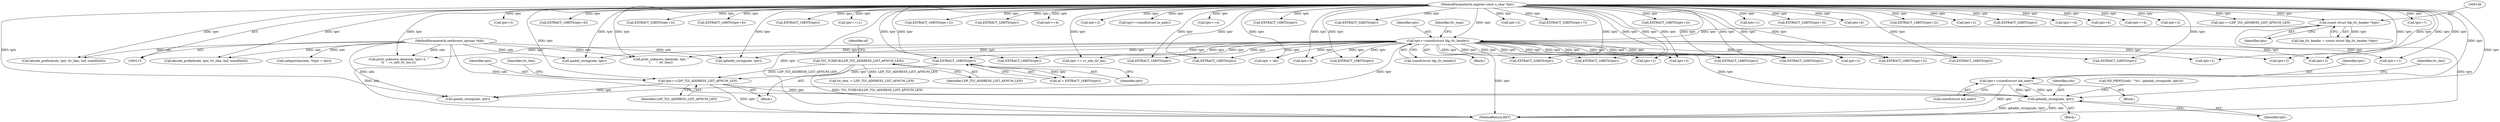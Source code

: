 digraph "0_tcpdump_aa5c6b710dfd8020d2c908d6b3bd41f1da719b3b_0@API" {
"1000354" [label="(Call,tptr+=sizeof(struct in6_addr))"];
"1000347" [label="(Call,ip6addr_string(ndo, tptr))"];
"1000114" [label="(MethodParameterIn,netdissect_options *ndo)"];
"1000283" [label="(Call,tptr+=LDP_TLV_ADDRESS_LIST_AFNUM_LEN)"];
"1000277" [label="(Call,TLV_TCHECK(LDP_TLV_ADDRESS_LIST_AFNUM_LEN))"];
"1000281" [label="(Call,EXTRACT_16BITS(tptr))"];
"1000203" [label="(Call,tptr+=sizeof(struct ldp_tlv_header))"];
"1000135" [label="(Call,(const struct ldp_tlv_header *)tptr)"];
"1000115" [label="(MethodParameterIn,register const u_char *tptr)"];
"1000354" [label="(Call,tptr+=sizeof(struct in6_addr))"];
"1000349" [label="(Identifier,tptr)"];
"1000741" [label="(Call,tptr+3)"];
"1000273" [label="(Call,EXTRACT_32BITS(tptr))"];
"1000610" [label="(Call,tptr+3)"];
"1000137" [label="(Identifier,tptr)"];
"1000965" [label="(MethodReturn,RET)"];
"1000381" [label="(Call,EXTRACT_16BITS(tptr+6))"];
"1000277" [label="(Call,TLV_TCHECK(LDP_TLV_ADDRESS_LIST_AFNUM_LEN))"];
"1000117" [label="(Block,)"];
"1000219" [label="(Call,EXTRACT_16BITS(tptr))"];
"1000494" [label="(Call,decode_prefix6(ndo, tptr, tlv_tlen, buf, sizeof(buf)))"];
"1000609" [label="(Call,EXTRACT_32BITS(tptr+3))"];
"1000390" [label="(Call,EXTRACT_16BITS(tptr+6))"];
"1000724" [label="(Call,tptr+2)"];
"1000573" [label="(Call,EXTRACT_16BITS(tptr))"];
"1000635" [label="(Call,tptr+=11)"];
"1000690" [label="(Call,EXTRACT_16BITS(tptr+2))"];
"1000753" [label="(Call,print_unknown_data(ndo, tptr+2, \"\n\t\t  \", vc_info_tlv_len-2))"];
"1000780" [label="(Call,EXTRACT_32BITS(tptr))"];
"1000233" [label="(Call,EXTRACT_16BITS(tptr+2))"];
"1000115" [label="(MethodParameterIn,register const u_char *tptr)"];
"1000818" [label="(Call,EXTRACT_32BITS(tptr))"];
"1000114" [label="(MethodParameterIn,netdissect_options *ndo)"];
"1000893" [label="(Call,tptr+=4)"];
"1000447" [label="(Call,decode_prefix4(ndo, tptr, tlv_tlen, buf, sizeof(buf)))"];
"1000209" [label="(Block,)"];
"1000356" [label="(Call,sizeof(struct in6_addr))"];
"1000234" [label="(Call,tptr+2)"];
"1000709" [label="(Call,safeputchar(ndo, *(tptr + idx)))"];
"1000325" [label="(Call,tptr+=sizeof(struct in_addr))"];
"1000755" [label="(Call,tptr+2)"];
"1000791" [label="(Call,tptr+=4)"];
"1000287" [label="(Identifier,tlv_tlen)"];
"1000597" [label="(Call,EXTRACT_16BITS(tptr))"];
"1000766" [label="(Call,tptr += vc_info_tlv_len)"];
"1000603" [label="(Call,EXTRACT_16BITS(tptr))"];
"1000371" [label="(Call,EXTRACT_16BITS(tptr))"];
"1000205" [label="(Call,sizeof(struct ldp_tlv_header))"];
"1000837" [label="(Call,EXTRACT_16BITS(tptr))"];
"1000883" [label="(Call,EXTRACT_32BITS(tptr))"];
"1000712" [label="(Call,tptr + idx)"];
"1000432" [label="(Call,EXTRACT_16BITS(tptr))"];
"1000375" [label="(Call,tptr+2)"];
"1000917" [label="(Call,EXTRACT_16BITS(tptr))"];
"1000614" [label="(Call,EXTRACT_32BITS(tptr+7))"];
"1000731" [label="(Call,tptr+2)"];
"1000748" [label="(Call,tptr+3)"];
"1000789" [label="(Call,EXTRACT_32BITS(tptr))"];
"1000318" [label="(Call,ipaddr_string(ndo, tptr))"];
"1000285" [label="(Identifier,LDP_TLV_ADDRESS_LIST_AFNUM_LEN)"];
"1000348" [label="(Identifier,ndo)"];
"1000279" [label="(Call,af = EXTRACT_16BITS(tptr))"];
"1000224" [label="(Call,EXTRACT_16BITS(tptr+2))"];
"1000345" [label="(Block,)"];
"1000281" [label="(Call,EXTRACT_16BITS(tptr))"];
"1000249" [label="(Call,ipaddr_string(ndo, tptr))"];
"1000204" [label="(Identifier,tptr)"];
"1000354" [label="(Call,tptr+=sizeof(struct in6_addr))"];
"1000133" [label="(Call,ldp_tlv_header = (const struct ldp_tlv_header *)tptr)"];
"1000567" [label="(Call,EXTRACT_16BITS(tptr))"];
"1000937" [label="(Call,print_unknown_data(ndo, tptr, \"\n\t      \", tlv_tlen))"];
"1000549" [label="(Call,tptr+2)"];
"1000655" [label="(Call,tptr+1)"];
"1000282" [label="(Identifier,tptr)"];
"1000347" [label="(Call,ip6addr_string(ndo, tptr))"];
"1000283" [label="(Call,tptr+=LDP_TLV_ADDRESS_LIST_AFNUM_LEN)"];
"1000280" [label="(Identifier,af)"];
"1000336" [label="(Block,)"];
"1000208" [label="(Identifier,tlv_type)"];
"1000579" [label="(Call,EXTRACT_32BITS(tptr+3))"];
"1000342" [label="(Call,ND_PRINT((ndo, \" %s\", ip6addr_string(ndo, tptr))))"];
"1000278" [label="(Identifier,LDP_TLV_ADDRESS_LIST_AFNUM_LEN)"];
"1000382" [label="(Call,tptr+6)"];
"1000691" [label="(Call,tptr+2)"];
"1000355" [label="(Identifier,tptr)"];
"1000374" [label="(Call,EXTRACT_16BITS(tptr+2))"];
"1000416" [label="(Call,tptr+=1)"];
"1000284" [label="(Identifier,tptr)"];
"1000225" [label="(Call,tptr+2)"];
"1000286" [label="(Call,tlv_tlen -= LDP_TLV_ADDRESS_LIST_AFNUM_LEN)"];
"1000898" [label="(Call,EXTRACT_32BITS(tptr))"];
"1000820" [label="(Call,tptr+=4)"];
"1000135" [label="(Call,(const struct ldp_tlv_header *)tptr)"];
"1000203" [label="(Call,tptr+=sizeof(struct ldp_tlv_header))"];
"1000391" [label="(Call,tptr+6)"];
"1000878" [label="(Call,tptr+=4)"];
"1000580" [label="(Call,tptr+3)"];
"1000434" [label="(Call,tptr+=LDP_TLV_ADDRESS_LIST_AFNUM_LEN)"];
"1000261" [label="(Call,ip6addr_string(ndo, tptr))"];
"1000333" [label="(Identifier,tlv_tlen)"];
"1000615" [label="(Call,tptr+7)"];
"1000354" -> "1000336"  [label="AST: "];
"1000354" -> "1000356"  [label="CFG: "];
"1000355" -> "1000354"  [label="AST: "];
"1000356" -> "1000354"  [label="AST: "];
"1000333" -> "1000354"  [label="CFG: "];
"1000354" -> "1000965"  [label="DDG: tptr"];
"1000354" -> "1000347"  [label="DDG: tptr"];
"1000347" -> "1000354"  [label="DDG: tptr"];
"1000115" -> "1000354"  [label="DDG: tptr"];
"1000347" -> "1000345"  [label="AST: "];
"1000347" -> "1000349"  [label="CFG: "];
"1000348" -> "1000347"  [label="AST: "];
"1000349" -> "1000347"  [label="AST: "];
"1000342" -> "1000347"  [label="CFG: "];
"1000347" -> "1000965"  [label="DDG: ndo"];
"1000347" -> "1000965"  [label="DDG: ip6addr_string(ndo, tptr)"];
"1000114" -> "1000347"  [label="DDG: ndo"];
"1000283" -> "1000347"  [label="DDG: tptr"];
"1000203" -> "1000347"  [label="DDG: tptr"];
"1000115" -> "1000347"  [label="DDG: tptr"];
"1000114" -> "1000113"  [label="AST: "];
"1000114" -> "1000965"  [label="DDG: ndo"];
"1000114" -> "1000249"  [label="DDG: ndo"];
"1000114" -> "1000261"  [label="DDG: ndo"];
"1000114" -> "1000318"  [label="DDG: ndo"];
"1000114" -> "1000447"  [label="DDG: ndo"];
"1000114" -> "1000494"  [label="DDG: ndo"];
"1000114" -> "1000709"  [label="DDG: ndo"];
"1000114" -> "1000753"  [label="DDG: ndo"];
"1000114" -> "1000937"  [label="DDG: ndo"];
"1000283" -> "1000209"  [label="AST: "];
"1000283" -> "1000285"  [label="CFG: "];
"1000284" -> "1000283"  [label="AST: "];
"1000285" -> "1000283"  [label="AST: "];
"1000287" -> "1000283"  [label="CFG: "];
"1000283" -> "1000965"  [label="DDG: tptr"];
"1000277" -> "1000283"  [label="DDG: LDP_TLV_ADDRESS_LIST_AFNUM_LEN"];
"1000281" -> "1000283"  [label="DDG: tptr"];
"1000115" -> "1000283"  [label="DDG: tptr"];
"1000283" -> "1000318"  [label="DDG: tptr"];
"1000277" -> "1000209"  [label="AST: "];
"1000277" -> "1000278"  [label="CFG: "];
"1000278" -> "1000277"  [label="AST: "];
"1000280" -> "1000277"  [label="CFG: "];
"1000277" -> "1000965"  [label="DDG: TLV_TCHECK(LDP_TLV_ADDRESS_LIST_AFNUM_LEN)"];
"1000277" -> "1000286"  [label="DDG: LDP_TLV_ADDRESS_LIST_AFNUM_LEN"];
"1000281" -> "1000279"  [label="AST: "];
"1000281" -> "1000282"  [label="CFG: "];
"1000282" -> "1000281"  [label="AST: "];
"1000279" -> "1000281"  [label="CFG: "];
"1000281" -> "1000279"  [label="DDG: tptr"];
"1000203" -> "1000281"  [label="DDG: tptr"];
"1000115" -> "1000281"  [label="DDG: tptr"];
"1000203" -> "1000117"  [label="AST: "];
"1000203" -> "1000205"  [label="CFG: "];
"1000204" -> "1000203"  [label="AST: "];
"1000205" -> "1000203"  [label="AST: "];
"1000208" -> "1000203"  [label="CFG: "];
"1000203" -> "1000965"  [label="DDG: tptr"];
"1000135" -> "1000203"  [label="DDG: tptr"];
"1000115" -> "1000203"  [label="DDG: tptr"];
"1000203" -> "1000219"  [label="DDG: tptr"];
"1000203" -> "1000249"  [label="DDG: tptr"];
"1000203" -> "1000261"  [label="DDG: tptr"];
"1000203" -> "1000273"  [label="DDG: tptr"];
"1000203" -> "1000318"  [label="DDG: tptr"];
"1000203" -> "1000371"  [label="DDG: tptr"];
"1000203" -> "1000416"  [label="DDG: tptr"];
"1000203" -> "1000432"  [label="DDG: tptr"];
"1000203" -> "1000549"  [label="DDG: tptr"];
"1000203" -> "1000567"  [label="DDG: tptr"];
"1000203" -> "1000597"  [label="DDG: tptr"];
"1000203" -> "1000690"  [label="DDG: tptr"];
"1000203" -> "1000691"  [label="DDG: tptr"];
"1000203" -> "1000712"  [label="DDG: tptr"];
"1000203" -> "1000724"  [label="DDG: tptr"];
"1000203" -> "1000731"  [label="DDG: tptr"];
"1000203" -> "1000741"  [label="DDG: tptr"];
"1000203" -> "1000748"  [label="DDG: tptr"];
"1000203" -> "1000753"  [label="DDG: tptr"];
"1000203" -> "1000755"  [label="DDG: tptr"];
"1000203" -> "1000766"  [label="DDG: tptr"];
"1000203" -> "1000780"  [label="DDG: tptr"];
"1000203" -> "1000789"  [label="DDG: tptr"];
"1000203" -> "1000837"  [label="DDG: tptr"];
"1000203" -> "1000917"  [label="DDG: tptr"];
"1000203" -> "1000937"  [label="DDG: tptr"];
"1000135" -> "1000133"  [label="AST: "];
"1000135" -> "1000137"  [label="CFG: "];
"1000136" -> "1000135"  [label="AST: "];
"1000137" -> "1000135"  [label="AST: "];
"1000133" -> "1000135"  [label="CFG: "];
"1000135" -> "1000965"  [label="DDG: tptr"];
"1000135" -> "1000133"  [label="DDG: tptr"];
"1000115" -> "1000135"  [label="DDG: tptr"];
"1000115" -> "1000113"  [label="AST: "];
"1000115" -> "1000965"  [label="DDG: tptr"];
"1000115" -> "1000219"  [label="DDG: tptr"];
"1000115" -> "1000224"  [label="DDG: tptr"];
"1000115" -> "1000225"  [label="DDG: tptr"];
"1000115" -> "1000233"  [label="DDG: tptr"];
"1000115" -> "1000234"  [label="DDG: tptr"];
"1000115" -> "1000249"  [label="DDG: tptr"];
"1000115" -> "1000261"  [label="DDG: tptr"];
"1000115" -> "1000273"  [label="DDG: tptr"];
"1000115" -> "1000318"  [label="DDG: tptr"];
"1000115" -> "1000325"  [label="DDG: tptr"];
"1000115" -> "1000371"  [label="DDG: tptr"];
"1000115" -> "1000374"  [label="DDG: tptr"];
"1000115" -> "1000375"  [label="DDG: tptr"];
"1000115" -> "1000381"  [label="DDG: tptr"];
"1000115" -> "1000382"  [label="DDG: tptr"];
"1000115" -> "1000390"  [label="DDG: tptr"];
"1000115" -> "1000391"  [label="DDG: tptr"];
"1000115" -> "1000416"  [label="DDG: tptr"];
"1000115" -> "1000432"  [label="DDG: tptr"];
"1000115" -> "1000434"  [label="DDG: tptr"];
"1000115" -> "1000447"  [label="DDG: tptr"];
"1000115" -> "1000494"  [label="DDG: tptr"];
"1000115" -> "1000549"  [label="DDG: tptr"];
"1000115" -> "1000567"  [label="DDG: tptr"];
"1000115" -> "1000573"  [label="DDG: tptr"];
"1000115" -> "1000579"  [label="DDG: tptr"];
"1000115" -> "1000580"  [label="DDG: tptr"];
"1000115" -> "1000597"  [label="DDG: tptr"];
"1000115" -> "1000603"  [label="DDG: tptr"];
"1000115" -> "1000609"  [label="DDG: tptr"];
"1000115" -> "1000610"  [label="DDG: tptr"];
"1000115" -> "1000614"  [label="DDG: tptr"];
"1000115" -> "1000615"  [label="DDG: tptr"];
"1000115" -> "1000635"  [label="DDG: tptr"];
"1000115" -> "1000655"  [label="DDG: tptr"];
"1000115" -> "1000690"  [label="DDG: tptr"];
"1000115" -> "1000691"  [label="DDG: tptr"];
"1000115" -> "1000712"  [label="DDG: tptr"];
"1000115" -> "1000724"  [label="DDG: tptr"];
"1000115" -> "1000731"  [label="DDG: tptr"];
"1000115" -> "1000741"  [label="DDG: tptr"];
"1000115" -> "1000748"  [label="DDG: tptr"];
"1000115" -> "1000753"  [label="DDG: tptr"];
"1000115" -> "1000755"  [label="DDG: tptr"];
"1000115" -> "1000766"  [label="DDG: tptr"];
"1000115" -> "1000780"  [label="DDG: tptr"];
"1000115" -> "1000789"  [label="DDG: tptr"];
"1000115" -> "1000791"  [label="DDG: tptr"];
"1000115" -> "1000818"  [label="DDG: tptr"];
"1000115" -> "1000820"  [label="DDG: tptr"];
"1000115" -> "1000837"  [label="DDG: tptr"];
"1000115" -> "1000878"  [label="DDG: tptr"];
"1000115" -> "1000883"  [label="DDG: tptr"];
"1000115" -> "1000893"  [label="DDG: tptr"];
"1000115" -> "1000898"  [label="DDG: tptr"];
"1000115" -> "1000917"  [label="DDG: tptr"];
"1000115" -> "1000937"  [label="DDG: tptr"];
}
